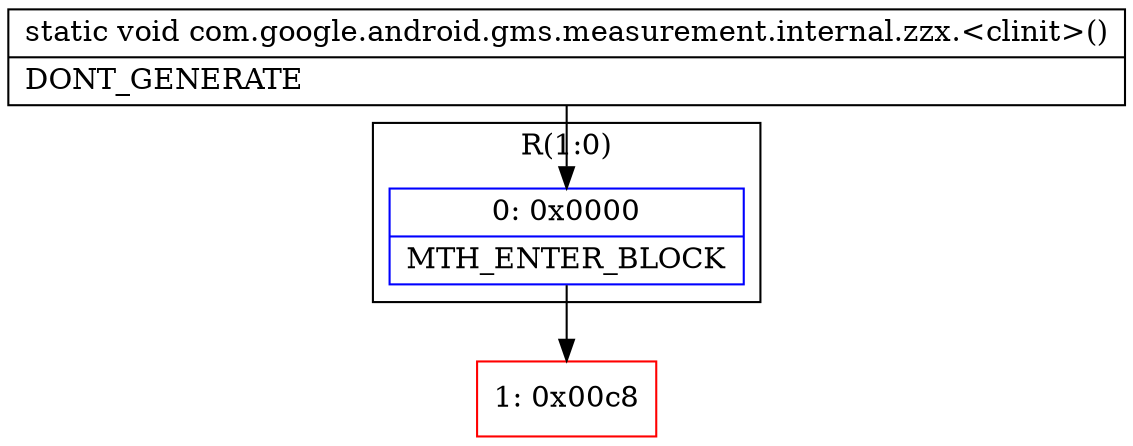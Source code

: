 digraph "CFG forcom.google.android.gms.measurement.internal.zzx.\<clinit\>()V" {
subgraph cluster_Region_1908283922 {
label = "R(1:0)";
node [shape=record,color=blue];
Node_0 [shape=record,label="{0\:\ 0x0000|MTH_ENTER_BLOCK\l}"];
}
Node_1 [shape=record,color=red,label="{1\:\ 0x00c8}"];
MethodNode[shape=record,label="{static void com.google.android.gms.measurement.internal.zzx.\<clinit\>()  | DONT_GENERATE\l}"];
MethodNode -> Node_0;
Node_0 -> Node_1;
}

